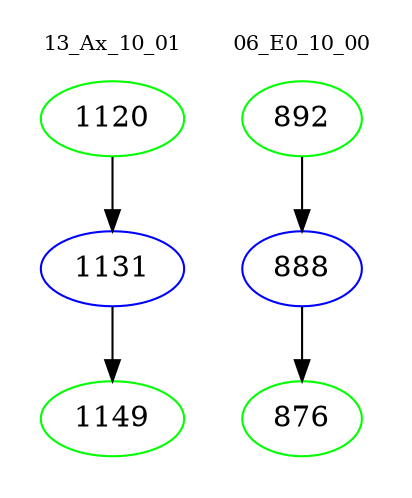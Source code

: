 digraph{
subgraph cluster_0 {
color = white
label = "13_Ax_10_01";
fontsize=10;
T0_1120 [label="1120", color="green"]
T0_1120 -> T0_1131 [color="black"]
T0_1131 [label="1131", color="blue"]
T0_1131 -> T0_1149 [color="black"]
T0_1149 [label="1149", color="green"]
}
subgraph cluster_1 {
color = white
label = "06_E0_10_00";
fontsize=10;
T1_892 [label="892", color="green"]
T1_892 -> T1_888 [color="black"]
T1_888 [label="888", color="blue"]
T1_888 -> T1_876 [color="black"]
T1_876 [label="876", color="green"]
}
}
